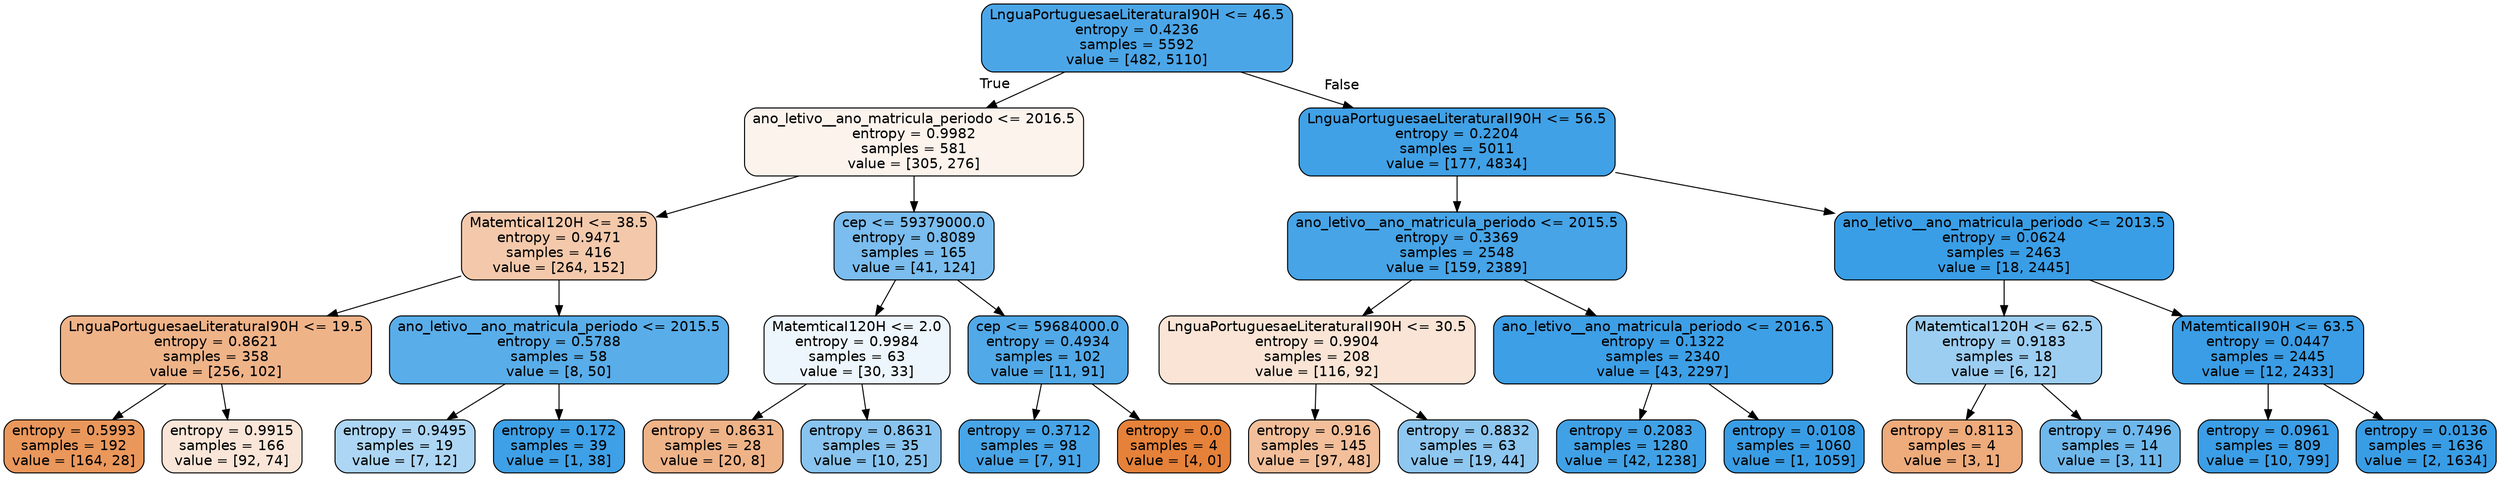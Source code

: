 digraph Tree {
node [shape=box, style="filled, rounded", color="black", fontname=helvetica] ;
edge [fontname=helvetica] ;
0 [label="LnguaPortuguesaeLiteraturaI90H <= 46.5\nentropy = 0.4236\nsamples = 5592\nvalue = [482, 5110]", fillcolor="#399de5e7"] ;
1 [label="ano_letivo__ano_matricula_periodo <= 2016.5\nentropy = 0.9982\nsamples = 581\nvalue = [305, 276]", fillcolor="#e5813918"] ;
0 -> 1 [labeldistance=2.5, labelangle=45, headlabel="True"] ;
7 [label="MatemticaI120H <= 38.5\nentropy = 0.9471\nsamples = 416\nvalue = [264, 152]", fillcolor="#e581396c"] ;
1 -> 7 ;
9 [label="LnguaPortuguesaeLiteraturaI90H <= 19.5\nentropy = 0.8621\nsamples = 358\nvalue = [256, 102]", fillcolor="#e5813999"] ;
7 -> 9 ;
13 [label="entropy = 0.5993\nsamples = 192\nvalue = [164, 28]", fillcolor="#e58139d3"] ;
9 -> 13 ;
14 [label="entropy = 0.9915\nsamples = 166\nvalue = [92, 74]", fillcolor="#e5813932"] ;
9 -> 14 ;
10 [label="ano_letivo__ano_matricula_periodo <= 2015.5\nentropy = 0.5788\nsamples = 58\nvalue = [8, 50]", fillcolor="#399de5d6"] ;
7 -> 10 ;
25 [label="entropy = 0.9495\nsamples = 19\nvalue = [7, 12]", fillcolor="#399de56a"] ;
10 -> 25 ;
26 [label="entropy = 0.172\nsamples = 39\nvalue = [1, 38]", fillcolor="#399de5f8"] ;
10 -> 26 ;
8 [label="cep <= 59379000.0\nentropy = 0.8089\nsamples = 165\nvalue = [41, 124]", fillcolor="#399de5ab"] ;
1 -> 8 ;
17 [label="MatemticaI120H <= 2.0\nentropy = 0.9984\nsamples = 63\nvalue = [30, 33]", fillcolor="#399de517"] ;
8 -> 17 ;
27 [label="entropy = 0.8631\nsamples = 28\nvalue = [20, 8]", fillcolor="#e5813999"] ;
17 -> 27 ;
28 [label="entropy = 0.8631\nsamples = 35\nvalue = [10, 25]", fillcolor="#399de599"] ;
17 -> 28 ;
18 [label="cep <= 59684000.0\nentropy = 0.4934\nsamples = 102\nvalue = [11, 91]", fillcolor="#399de5e0"] ;
8 -> 18 ;
21 [label="entropy = 0.3712\nsamples = 98\nvalue = [7, 91]", fillcolor="#399de5eb"] ;
18 -> 21 ;
22 [label="entropy = 0.0\nsamples = 4\nvalue = [4, 0]", fillcolor="#e58139ff"] ;
18 -> 22 ;
2 [label="LnguaPortuguesaeLiteraturaII90H <= 56.5\nentropy = 0.2204\nsamples = 5011\nvalue = [177, 4834]", fillcolor="#399de5f6"] ;
0 -> 2 [labeldistance=2.5, labelangle=-45, headlabel="False"] ;
3 [label="ano_letivo__ano_matricula_periodo <= 2015.5\nentropy = 0.3369\nsamples = 2548\nvalue = [159, 2389]", fillcolor="#399de5ee"] ;
2 -> 3 ;
5 [label="LnguaPortuguesaeLiteraturaII90H <= 30.5\nentropy = 0.9904\nsamples = 208\nvalue = [116, 92]", fillcolor="#e5813935"] ;
3 -> 5 ;
19 [label="entropy = 0.916\nsamples = 145\nvalue = [97, 48]", fillcolor="#e5813981"] ;
5 -> 19 ;
20 [label="entropy = 0.8832\nsamples = 63\nvalue = [19, 44]", fillcolor="#399de591"] ;
5 -> 20 ;
6 [label="ano_letivo__ano_matricula_periodo <= 2016.5\nentropy = 0.1322\nsamples = 2340\nvalue = [43, 2297]", fillcolor="#399de5fa"] ;
3 -> 6 ;
11 [label="entropy = 0.2083\nsamples = 1280\nvalue = [42, 1238]", fillcolor="#399de5f6"] ;
6 -> 11 ;
12 [label="entropy = 0.0108\nsamples = 1060\nvalue = [1, 1059]", fillcolor="#399de5ff"] ;
6 -> 12 ;
4 [label="ano_letivo__ano_matricula_periodo <= 2013.5\nentropy = 0.0624\nsamples = 2463\nvalue = [18, 2445]", fillcolor="#399de5fd"] ;
2 -> 4 ;
15 [label="MatemticaI120H <= 62.5\nentropy = 0.9183\nsamples = 18\nvalue = [6, 12]", fillcolor="#399de57f"] ;
4 -> 15 ;
29 [label="entropy = 0.8113\nsamples = 4\nvalue = [3, 1]", fillcolor="#e58139aa"] ;
15 -> 29 ;
30 [label="entropy = 0.7496\nsamples = 14\nvalue = [3, 11]", fillcolor="#399de5b9"] ;
15 -> 30 ;
16 [label="MatemticaII90H <= 63.5\nentropy = 0.0447\nsamples = 2445\nvalue = [12, 2433]", fillcolor="#399de5fe"] ;
4 -> 16 ;
23 [label="entropy = 0.0961\nsamples = 809\nvalue = [10, 799]", fillcolor="#399de5fc"] ;
16 -> 23 ;
24 [label="entropy = 0.0136\nsamples = 1636\nvalue = [2, 1634]", fillcolor="#399de5ff"] ;
16 -> 24 ;
}